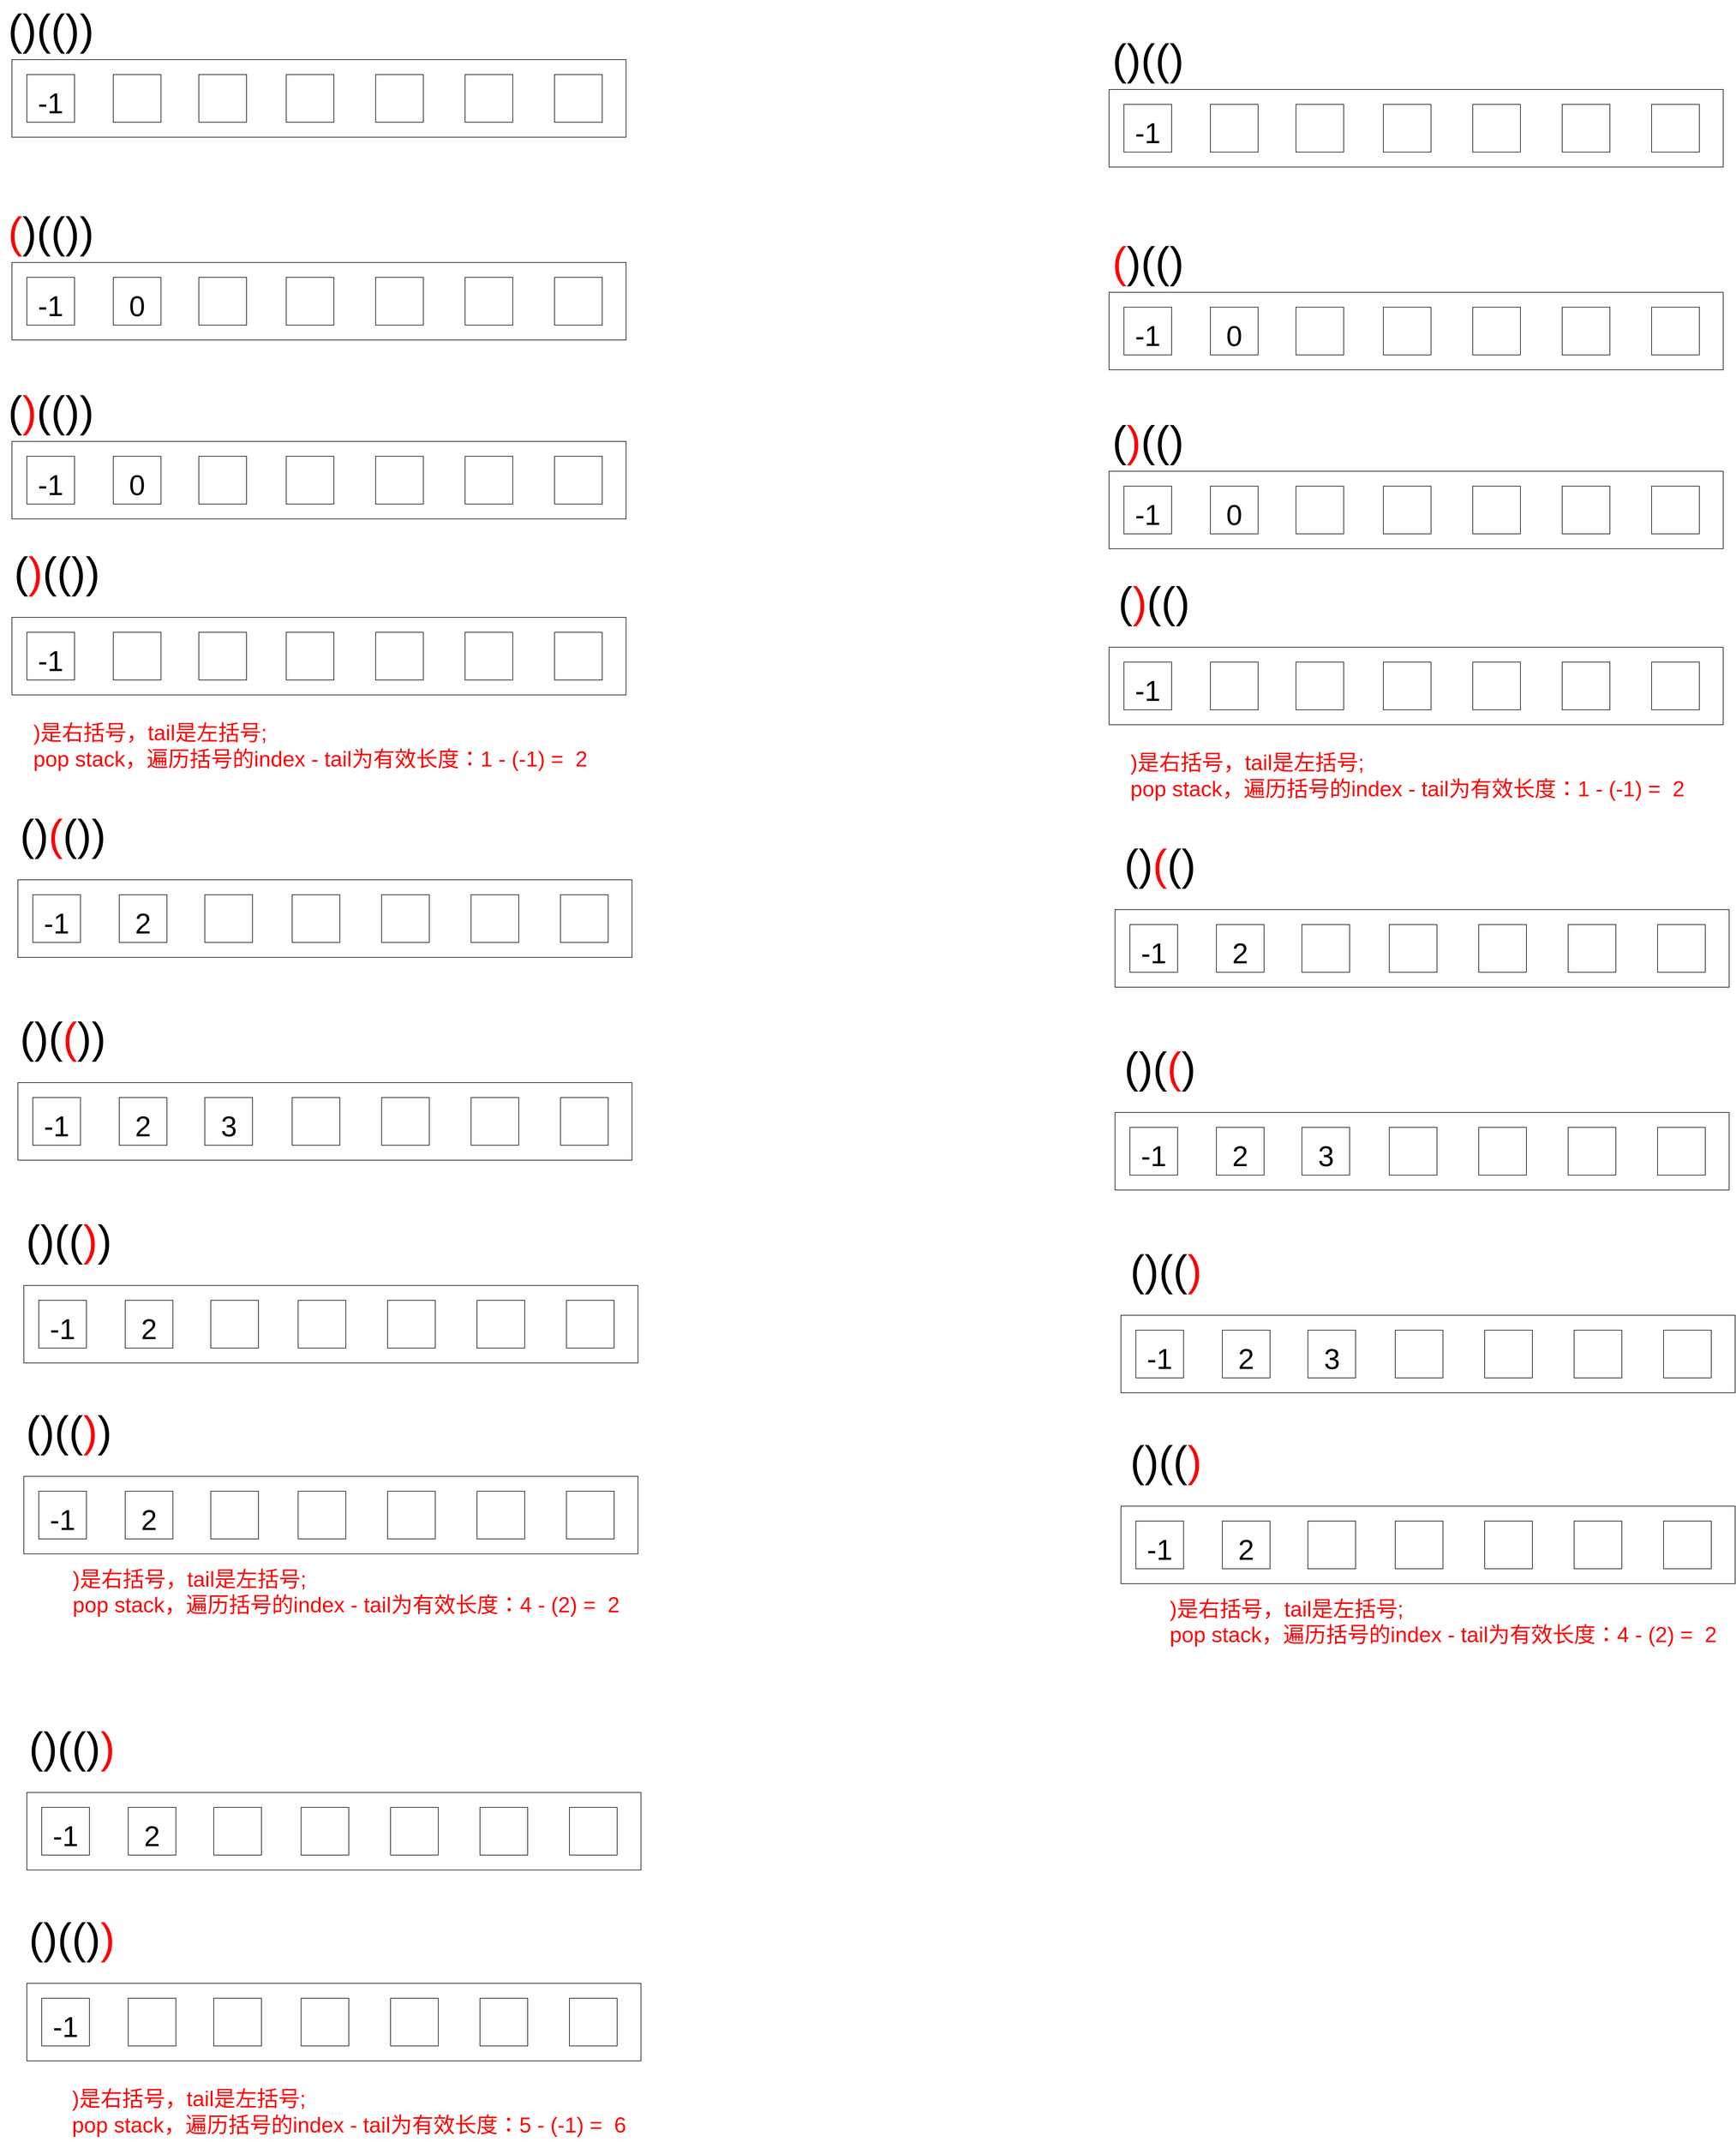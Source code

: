 <mxfile version="20.3.0" type="device"><diagram id="WUQCAxO3HqxGWE_MHQ5C" name="第 1 页"><mxGraphModel dx="5980" dy="8650" grid="1" gridSize="10" guides="1" tooltips="1" connect="1" arrows="1" fold="1" page="1" pageScale="1" pageWidth="827" pageHeight="1169" math="0" shadow="0"><root><mxCell id="0"/><mxCell id="1" parent="0"/><mxCell id="_IkV0F1c6fX8kS1eXFyE-2" value="" style="rounded=0;whiteSpace=wrap;html=1;" vertex="1" parent="1"><mxGeometry x="20" y="240" width="1030" height="130" as="geometry"/></mxCell><mxCell id="_IkV0F1c6fX8kS1eXFyE-3" value="&lt;font style=&quot;font-size: 72px;&quot;&gt;()(())&lt;/font&gt;" style="text;html=1;align=center;verticalAlign=middle;resizable=0;points=[];autosize=1;strokeColor=none;fillColor=none;" vertex="1" parent="1"><mxGeometry y="140" width="170" height="100" as="geometry"/></mxCell><mxCell id="_IkV0F1c6fX8kS1eXFyE-4" value="&lt;span style=&quot;font-size: 48px;&quot;&gt;-1&lt;/span&gt;" style="whiteSpace=wrap;html=1;aspect=fixed;fontSize=72;align=center;" vertex="1" parent="1"><mxGeometry x="45" y="265" width="80" height="80" as="geometry"/></mxCell><mxCell id="_IkV0F1c6fX8kS1eXFyE-9" value="" style="whiteSpace=wrap;html=1;aspect=fixed;fontSize=72;align=center;" vertex="1" parent="1"><mxGeometry x="190" y="265" width="80" height="80" as="geometry"/></mxCell><mxCell id="_IkV0F1c6fX8kS1eXFyE-10" value="" style="whiteSpace=wrap;html=1;aspect=fixed;fontSize=72;align=center;" vertex="1" parent="1"><mxGeometry x="333.5" y="265" width="80" height="80" as="geometry"/></mxCell><mxCell id="_IkV0F1c6fX8kS1eXFyE-11" value="" style="whiteSpace=wrap;html=1;aspect=fixed;fontSize=72;align=center;" vertex="1" parent="1"><mxGeometry x="480" y="265" width="80" height="80" as="geometry"/></mxCell><mxCell id="_IkV0F1c6fX8kS1eXFyE-12" value="" style="whiteSpace=wrap;html=1;aspect=fixed;fontSize=72;align=center;" vertex="1" parent="1"><mxGeometry x="630" y="265" width="80" height="80" as="geometry"/></mxCell><mxCell id="_IkV0F1c6fX8kS1eXFyE-13" value="" style="whiteSpace=wrap;html=1;aspect=fixed;fontSize=72;align=center;" vertex="1" parent="1"><mxGeometry x="780" y="265" width="80" height="80" as="geometry"/></mxCell><mxCell id="_IkV0F1c6fX8kS1eXFyE-14" value="" style="whiteSpace=wrap;html=1;aspect=fixed;fontSize=72;align=center;" vertex="1" parent="1"><mxGeometry x="930" y="265" width="80" height="80" as="geometry"/></mxCell><mxCell id="_IkV0F1c6fX8kS1eXFyE-15" value="" style="rounded=0;whiteSpace=wrap;html=1;" vertex="1" parent="1"><mxGeometry x="20" y="580" width="1030" height="130" as="geometry"/></mxCell><mxCell id="_IkV0F1c6fX8kS1eXFyE-16" value="&lt;font style=&quot;font-size: 72px;&quot;&gt;&lt;font color=&quot;#ff0000&quot;&gt;(&lt;/font&gt;)(())&lt;/font&gt;" style="text;html=1;align=center;verticalAlign=middle;resizable=0;points=[];autosize=1;strokeColor=none;fillColor=none;" vertex="1" parent="1"><mxGeometry y="480" width="170" height="100" as="geometry"/></mxCell><mxCell id="_IkV0F1c6fX8kS1eXFyE-17" value="&lt;span style=&quot;font-size: 48px;&quot;&gt;-1&lt;/span&gt;" style="whiteSpace=wrap;html=1;aspect=fixed;fontSize=72;align=center;" vertex="1" parent="1"><mxGeometry x="45" y="605" width="80" height="80" as="geometry"/></mxCell><mxCell id="_IkV0F1c6fX8kS1eXFyE-18" value="&lt;font style=&quot;font-size: 48px;&quot;&gt;0&lt;/font&gt;" style="whiteSpace=wrap;html=1;aspect=fixed;fontSize=72;align=center;" vertex="1" parent="1"><mxGeometry x="190" y="605" width="80" height="80" as="geometry"/></mxCell><mxCell id="_IkV0F1c6fX8kS1eXFyE-19" value="" style="whiteSpace=wrap;html=1;aspect=fixed;fontSize=72;align=center;" vertex="1" parent="1"><mxGeometry x="333.5" y="605" width="80" height="80" as="geometry"/></mxCell><mxCell id="_IkV0F1c6fX8kS1eXFyE-20" value="" style="whiteSpace=wrap;html=1;aspect=fixed;fontSize=72;align=center;" vertex="1" parent="1"><mxGeometry x="480" y="605" width="80" height="80" as="geometry"/></mxCell><mxCell id="_IkV0F1c6fX8kS1eXFyE-21" value="" style="whiteSpace=wrap;html=1;aspect=fixed;fontSize=72;align=center;" vertex="1" parent="1"><mxGeometry x="630" y="605" width="80" height="80" as="geometry"/></mxCell><mxCell id="_IkV0F1c6fX8kS1eXFyE-22" value="" style="whiteSpace=wrap;html=1;aspect=fixed;fontSize=72;align=center;" vertex="1" parent="1"><mxGeometry x="780" y="605" width="80" height="80" as="geometry"/></mxCell><mxCell id="_IkV0F1c6fX8kS1eXFyE-23" value="" style="whiteSpace=wrap;html=1;aspect=fixed;fontSize=72;align=center;" vertex="1" parent="1"><mxGeometry x="930" y="605" width="80" height="80" as="geometry"/></mxCell><mxCell id="_IkV0F1c6fX8kS1eXFyE-24" value="" style="rounded=0;whiteSpace=wrap;html=1;" vertex="1" parent="1"><mxGeometry x="20" y="880" width="1030" height="130" as="geometry"/></mxCell><mxCell id="_IkV0F1c6fX8kS1eXFyE-25" value="&lt;font style=&quot;font-size: 72px;&quot;&gt;(&lt;font color=&quot;#ff0000&quot;&gt;)&lt;/font&gt;(())&lt;/font&gt;" style="text;html=1;align=center;verticalAlign=middle;resizable=0;points=[];autosize=1;strokeColor=none;fillColor=none;" vertex="1" parent="1"><mxGeometry y="780" width="170" height="100" as="geometry"/></mxCell><mxCell id="_IkV0F1c6fX8kS1eXFyE-26" value="&lt;span style=&quot;font-size: 48px;&quot;&gt;-1&lt;/span&gt;" style="whiteSpace=wrap;html=1;aspect=fixed;fontSize=72;align=center;" vertex="1" parent="1"><mxGeometry x="45" y="905" width="80" height="80" as="geometry"/></mxCell><mxCell id="_IkV0F1c6fX8kS1eXFyE-27" value="&lt;font style=&quot;font-size: 48px;&quot;&gt;0&lt;/font&gt;" style="whiteSpace=wrap;html=1;aspect=fixed;fontSize=72;align=center;" vertex="1" parent="1"><mxGeometry x="190" y="905" width="80" height="80" as="geometry"/></mxCell><mxCell id="_IkV0F1c6fX8kS1eXFyE-28" value="" style="whiteSpace=wrap;html=1;aspect=fixed;fontSize=72;align=center;" vertex="1" parent="1"><mxGeometry x="333.5" y="905" width="80" height="80" as="geometry"/></mxCell><mxCell id="_IkV0F1c6fX8kS1eXFyE-29" value="" style="whiteSpace=wrap;html=1;aspect=fixed;fontSize=72;align=center;" vertex="1" parent="1"><mxGeometry x="480" y="905" width="80" height="80" as="geometry"/></mxCell><mxCell id="_IkV0F1c6fX8kS1eXFyE-30" value="" style="whiteSpace=wrap;html=1;aspect=fixed;fontSize=72;align=center;" vertex="1" parent="1"><mxGeometry x="630" y="905" width="80" height="80" as="geometry"/></mxCell><mxCell id="_IkV0F1c6fX8kS1eXFyE-31" value="" style="whiteSpace=wrap;html=1;aspect=fixed;fontSize=72;align=center;" vertex="1" parent="1"><mxGeometry x="780" y="905" width="80" height="80" as="geometry"/></mxCell><mxCell id="_IkV0F1c6fX8kS1eXFyE-32" value="" style="whiteSpace=wrap;html=1;aspect=fixed;fontSize=72;align=center;" vertex="1" parent="1"><mxGeometry x="930" y="905" width="80" height="80" as="geometry"/></mxCell><mxCell id="_IkV0F1c6fX8kS1eXFyE-35" value="&lt;div style=&quot;text-align: left;&quot;&gt;&lt;span style=&quot;background-color: initial;&quot;&gt;)是右括号，tail是左括号;&lt;/span&gt;&lt;/div&gt;&lt;div style=&quot;text-align: left;&quot;&gt;&lt;span style=&quot;background-color: initial;&quot;&gt;pop stack，遍历括号的index - tail为有效长度：1 - (-1) =&amp;nbsp; 2&lt;/span&gt;&lt;/div&gt;" style="text;html=1;align=center;verticalAlign=middle;resizable=0;points=[];autosize=1;strokeColor=none;fillColor=none;fontSize=36;fontColor=#FF0000;" vertex="1" parent="1"><mxGeometry x="45" y="1340" width="950" height="100" as="geometry"/></mxCell><mxCell id="_IkV0F1c6fX8kS1eXFyE-36" value="" style="rounded=0;whiteSpace=wrap;html=1;" vertex="1" parent="1"><mxGeometry x="20" y="1175" width="1030" height="130" as="geometry"/></mxCell><mxCell id="_IkV0F1c6fX8kS1eXFyE-37" value="&lt;font style=&quot;font-size: 72px;&quot;&gt;(&lt;font color=&quot;#ff0000&quot;&gt;)&lt;/font&gt;(())&lt;/font&gt;" style="text;html=1;align=center;verticalAlign=middle;resizable=0;points=[];autosize=1;strokeColor=none;fillColor=none;" vertex="1" parent="1"><mxGeometry x="10" y="1050" width="170" height="100" as="geometry"/></mxCell><mxCell id="_IkV0F1c6fX8kS1eXFyE-38" value="&lt;font style=&quot;font-size: 48px;&quot;&gt;-1&lt;/font&gt;" style="whiteSpace=wrap;html=1;aspect=fixed;fontSize=72;align=center;" vertex="1" parent="1"><mxGeometry x="45" y="1200" width="80" height="80" as="geometry"/></mxCell><mxCell id="_IkV0F1c6fX8kS1eXFyE-39" value="" style="whiteSpace=wrap;html=1;aspect=fixed;fontSize=72;align=center;" vertex="1" parent="1"><mxGeometry x="190" y="1200" width="80" height="80" as="geometry"/></mxCell><mxCell id="_IkV0F1c6fX8kS1eXFyE-40" value="" style="whiteSpace=wrap;html=1;aspect=fixed;fontSize=72;align=center;" vertex="1" parent="1"><mxGeometry x="333.5" y="1200" width="80" height="80" as="geometry"/></mxCell><mxCell id="_IkV0F1c6fX8kS1eXFyE-41" value="" style="whiteSpace=wrap;html=1;aspect=fixed;fontSize=72;align=center;" vertex="1" parent="1"><mxGeometry x="480" y="1200" width="80" height="80" as="geometry"/></mxCell><mxCell id="_IkV0F1c6fX8kS1eXFyE-42" value="" style="whiteSpace=wrap;html=1;aspect=fixed;fontSize=72;align=center;" vertex="1" parent="1"><mxGeometry x="630" y="1200" width="80" height="80" as="geometry"/></mxCell><mxCell id="_IkV0F1c6fX8kS1eXFyE-43" value="" style="whiteSpace=wrap;html=1;aspect=fixed;fontSize=72;align=center;" vertex="1" parent="1"><mxGeometry x="780" y="1200" width="80" height="80" as="geometry"/></mxCell><mxCell id="_IkV0F1c6fX8kS1eXFyE-44" value="" style="whiteSpace=wrap;html=1;aspect=fixed;fontSize=72;align=center;" vertex="1" parent="1"><mxGeometry x="930" y="1200" width="80" height="80" as="geometry"/></mxCell><mxCell id="_IkV0F1c6fX8kS1eXFyE-45" value="" style="rounded=0;whiteSpace=wrap;html=1;" vertex="1" parent="1"><mxGeometry x="30" y="1615" width="1030" height="130" as="geometry"/></mxCell><mxCell id="_IkV0F1c6fX8kS1eXFyE-46" value="&lt;font style=&quot;font-size: 72px;&quot;&gt;()&lt;font color=&quot;#ff0000&quot;&gt;(&lt;/font&gt;())&lt;/font&gt;" style="text;html=1;align=center;verticalAlign=middle;resizable=0;points=[];autosize=1;strokeColor=none;fillColor=none;" vertex="1" parent="1"><mxGeometry x="20" y="1490" width="170" height="100" as="geometry"/></mxCell><mxCell id="_IkV0F1c6fX8kS1eXFyE-47" value="&lt;span style=&quot;font-size: 48px;&quot;&gt;-1&lt;/span&gt;" style="whiteSpace=wrap;html=1;aspect=fixed;fontSize=72;align=center;" vertex="1" parent="1"><mxGeometry x="55" y="1640" width="80" height="80" as="geometry"/></mxCell><mxCell id="_IkV0F1c6fX8kS1eXFyE-48" value="&lt;font style=&quot;font-size: 48px;&quot;&gt;2&lt;/font&gt;" style="whiteSpace=wrap;html=1;aspect=fixed;fontSize=72;align=center;" vertex="1" parent="1"><mxGeometry x="200" y="1640" width="80" height="80" as="geometry"/></mxCell><mxCell id="_IkV0F1c6fX8kS1eXFyE-49" value="" style="whiteSpace=wrap;html=1;aspect=fixed;fontSize=72;align=center;" vertex="1" parent="1"><mxGeometry x="343.5" y="1640" width="80" height="80" as="geometry"/></mxCell><mxCell id="_IkV0F1c6fX8kS1eXFyE-50" value="" style="whiteSpace=wrap;html=1;aspect=fixed;fontSize=72;align=center;" vertex="1" parent="1"><mxGeometry x="490" y="1640" width="80" height="80" as="geometry"/></mxCell><mxCell id="_IkV0F1c6fX8kS1eXFyE-51" value="" style="whiteSpace=wrap;html=1;aspect=fixed;fontSize=72;align=center;" vertex="1" parent="1"><mxGeometry x="640" y="1640" width="80" height="80" as="geometry"/></mxCell><mxCell id="_IkV0F1c6fX8kS1eXFyE-52" value="" style="whiteSpace=wrap;html=1;aspect=fixed;fontSize=72;align=center;" vertex="1" parent="1"><mxGeometry x="790" y="1640" width="80" height="80" as="geometry"/></mxCell><mxCell id="_IkV0F1c6fX8kS1eXFyE-53" value="" style="whiteSpace=wrap;html=1;aspect=fixed;fontSize=72;align=center;" vertex="1" parent="1"><mxGeometry x="940" y="1640" width="80" height="80" as="geometry"/></mxCell><mxCell id="_IkV0F1c6fX8kS1eXFyE-65" value="" style="rounded=0;whiteSpace=wrap;html=1;" vertex="1" parent="1"><mxGeometry x="30" y="1955" width="1030" height="130" as="geometry"/></mxCell><mxCell id="_IkV0F1c6fX8kS1eXFyE-66" value="&lt;font style=&quot;font-size: 72px;&quot;&gt;()(&lt;font color=&quot;#ff0000&quot;&gt;(&lt;/font&gt;))&lt;/font&gt;" style="text;html=1;align=center;verticalAlign=middle;resizable=0;points=[];autosize=1;strokeColor=none;fillColor=none;" vertex="1" parent="1"><mxGeometry x="20" y="1830" width="170" height="100" as="geometry"/></mxCell><mxCell id="_IkV0F1c6fX8kS1eXFyE-67" value="&lt;span style=&quot;font-size: 48px;&quot;&gt;-1&lt;/span&gt;" style="whiteSpace=wrap;html=1;aspect=fixed;fontSize=72;align=center;" vertex="1" parent="1"><mxGeometry x="55" y="1980" width="80" height="80" as="geometry"/></mxCell><mxCell id="_IkV0F1c6fX8kS1eXFyE-68" value="&lt;font style=&quot;font-size: 48px;&quot;&gt;2&lt;/font&gt;" style="whiteSpace=wrap;html=1;aspect=fixed;fontSize=72;align=center;" vertex="1" parent="1"><mxGeometry x="200" y="1980" width="80" height="80" as="geometry"/></mxCell><mxCell id="_IkV0F1c6fX8kS1eXFyE-69" value="&lt;font style=&quot;font-size: 48px;&quot;&gt;3&lt;/font&gt;" style="whiteSpace=wrap;html=1;aspect=fixed;fontSize=72;align=center;" vertex="1" parent="1"><mxGeometry x="343.5" y="1980" width="80" height="80" as="geometry"/></mxCell><mxCell id="_IkV0F1c6fX8kS1eXFyE-70" value="" style="whiteSpace=wrap;html=1;aspect=fixed;fontSize=72;align=center;" vertex="1" parent="1"><mxGeometry x="490" y="1980" width="80" height="80" as="geometry"/></mxCell><mxCell id="_IkV0F1c6fX8kS1eXFyE-71" value="" style="whiteSpace=wrap;html=1;aspect=fixed;fontSize=72;align=center;" vertex="1" parent="1"><mxGeometry x="640" y="1980" width="80" height="80" as="geometry"/></mxCell><mxCell id="_IkV0F1c6fX8kS1eXFyE-72" value="" style="whiteSpace=wrap;html=1;aspect=fixed;fontSize=72;align=center;" vertex="1" parent="1"><mxGeometry x="790" y="1980" width="80" height="80" as="geometry"/></mxCell><mxCell id="_IkV0F1c6fX8kS1eXFyE-73" value="" style="whiteSpace=wrap;html=1;aspect=fixed;fontSize=72;align=center;" vertex="1" parent="1"><mxGeometry x="940" y="1980" width="80" height="80" as="geometry"/></mxCell><mxCell id="_IkV0F1c6fX8kS1eXFyE-74" value="" style="rounded=0;whiteSpace=wrap;html=1;" vertex="1" parent="1"><mxGeometry x="40" y="2295" width="1030" height="130" as="geometry"/></mxCell><mxCell id="_IkV0F1c6fX8kS1eXFyE-75" value="&lt;font style=&quot;font-size: 72px;&quot;&gt;()((&lt;font color=&quot;#ff0000&quot;&gt;)&lt;/font&gt;)&lt;/font&gt;" style="text;html=1;align=center;verticalAlign=middle;resizable=0;points=[];autosize=1;strokeColor=none;fillColor=none;" vertex="1" parent="1"><mxGeometry x="30" y="2170" width="170" height="100" as="geometry"/></mxCell><mxCell id="_IkV0F1c6fX8kS1eXFyE-76" value="&lt;span style=&quot;font-size: 48px;&quot;&gt;-1&lt;/span&gt;" style="whiteSpace=wrap;html=1;aspect=fixed;fontSize=72;align=center;" vertex="1" parent="1"><mxGeometry x="65" y="2320" width="80" height="80" as="geometry"/></mxCell><mxCell id="_IkV0F1c6fX8kS1eXFyE-77" value="&lt;font style=&quot;font-size: 48px;&quot;&gt;2&lt;/font&gt;" style="whiteSpace=wrap;html=1;aspect=fixed;fontSize=72;align=center;" vertex="1" parent="1"><mxGeometry x="210" y="2320" width="80" height="80" as="geometry"/></mxCell><mxCell id="_IkV0F1c6fX8kS1eXFyE-78" value="" style="whiteSpace=wrap;html=1;aspect=fixed;fontSize=72;align=center;" vertex="1" parent="1"><mxGeometry x="353.5" y="2320" width="80" height="80" as="geometry"/></mxCell><mxCell id="_IkV0F1c6fX8kS1eXFyE-79" value="" style="whiteSpace=wrap;html=1;aspect=fixed;fontSize=72;align=center;" vertex="1" parent="1"><mxGeometry x="500" y="2320" width="80" height="80" as="geometry"/></mxCell><mxCell id="_IkV0F1c6fX8kS1eXFyE-80" value="" style="whiteSpace=wrap;html=1;aspect=fixed;fontSize=72;align=center;" vertex="1" parent="1"><mxGeometry x="650" y="2320" width="80" height="80" as="geometry"/></mxCell><mxCell id="_IkV0F1c6fX8kS1eXFyE-81" value="" style="whiteSpace=wrap;html=1;aspect=fixed;fontSize=72;align=center;" vertex="1" parent="1"><mxGeometry x="800" y="2320" width="80" height="80" as="geometry"/></mxCell><mxCell id="_IkV0F1c6fX8kS1eXFyE-82" value="" style="whiteSpace=wrap;html=1;aspect=fixed;fontSize=72;align=center;" vertex="1" parent="1"><mxGeometry x="950" y="2320" width="80" height="80" as="geometry"/></mxCell><mxCell id="_IkV0F1c6fX8kS1eXFyE-83" value="&lt;div style=&quot;text-align: left;&quot;&gt;&lt;span style=&quot;background-color: initial;&quot;&gt;)是右括号，tail是左括号;&lt;/span&gt;&lt;/div&gt;&lt;div style=&quot;text-align: left;&quot;&gt;&lt;span style=&quot;background-color: initial;&quot;&gt;pop stack，遍历括号的index - tail为有效长度：4 - (2) =&amp;nbsp; 2&lt;/span&gt;&lt;/div&gt;&lt;div style=&quot;text-align: left;&quot;&gt;&lt;span style=&quot;background-color: initial;&quot;&gt;&lt;br&gt;&lt;/span&gt;&lt;/div&gt;" style="text;html=1;align=center;verticalAlign=middle;resizable=0;points=[];autosize=1;strokeColor=none;fillColor=none;fontSize=36;fontColor=#FF0000;" vertex="1" parent="1"><mxGeometry x="110" y="2760" width="940" height="140" as="geometry"/></mxCell><mxCell id="_IkV0F1c6fX8kS1eXFyE-84" value="" style="rounded=0;whiteSpace=wrap;html=1;" vertex="1" parent="1"><mxGeometry x="40" y="2615" width="1030" height="130" as="geometry"/></mxCell><mxCell id="_IkV0F1c6fX8kS1eXFyE-85" value="&lt;font style=&quot;font-size: 72px;&quot;&gt;()((&lt;font color=&quot;#ff0000&quot;&gt;)&lt;/font&gt;)&lt;/font&gt;" style="text;html=1;align=center;verticalAlign=middle;resizable=0;points=[];autosize=1;strokeColor=none;fillColor=none;" vertex="1" parent="1"><mxGeometry x="30" y="2490" width="170" height="100" as="geometry"/></mxCell><mxCell id="_IkV0F1c6fX8kS1eXFyE-86" value="&lt;span style=&quot;font-size: 48px;&quot;&gt;-1&lt;/span&gt;" style="whiteSpace=wrap;html=1;aspect=fixed;fontSize=72;align=center;" vertex="1" parent="1"><mxGeometry x="65" y="2640" width="80" height="80" as="geometry"/></mxCell><mxCell id="_IkV0F1c6fX8kS1eXFyE-87" value="&lt;font style=&quot;font-size: 48px;&quot;&gt;2&lt;/font&gt;" style="whiteSpace=wrap;html=1;aspect=fixed;fontSize=72;align=center;" vertex="1" parent="1"><mxGeometry x="210" y="2640" width="80" height="80" as="geometry"/></mxCell><mxCell id="_IkV0F1c6fX8kS1eXFyE-88" value="" style="whiteSpace=wrap;html=1;aspect=fixed;fontSize=72;align=center;" vertex="1" parent="1"><mxGeometry x="353.5" y="2640" width="80" height="80" as="geometry"/></mxCell><mxCell id="_IkV0F1c6fX8kS1eXFyE-89" value="" style="whiteSpace=wrap;html=1;aspect=fixed;fontSize=72;align=center;" vertex="1" parent="1"><mxGeometry x="500" y="2640" width="80" height="80" as="geometry"/></mxCell><mxCell id="_IkV0F1c6fX8kS1eXFyE-90" value="" style="whiteSpace=wrap;html=1;aspect=fixed;fontSize=72;align=center;" vertex="1" parent="1"><mxGeometry x="650" y="2640" width="80" height="80" as="geometry"/></mxCell><mxCell id="_IkV0F1c6fX8kS1eXFyE-91" value="" style="whiteSpace=wrap;html=1;aspect=fixed;fontSize=72;align=center;" vertex="1" parent="1"><mxGeometry x="800" y="2640" width="80" height="80" as="geometry"/></mxCell><mxCell id="_IkV0F1c6fX8kS1eXFyE-92" value="" style="whiteSpace=wrap;html=1;aspect=fixed;fontSize=72;align=center;" vertex="1" parent="1"><mxGeometry x="950" y="2640" width="80" height="80" as="geometry"/></mxCell><mxCell id="_IkV0F1c6fX8kS1eXFyE-93" value="" style="rounded=0;whiteSpace=wrap;html=1;" vertex="1" parent="1"><mxGeometry x="45" y="3145" width="1030" height="130" as="geometry"/></mxCell><mxCell id="_IkV0F1c6fX8kS1eXFyE-94" value="&lt;font style=&quot;font-size: 72px;&quot;&gt;()(()&lt;font color=&quot;#ff0000&quot;&gt;)&lt;/font&gt;&lt;/font&gt;" style="text;html=1;align=center;verticalAlign=middle;resizable=0;points=[];autosize=1;strokeColor=none;fillColor=none;" vertex="1" parent="1"><mxGeometry x="35" y="3020" width="170" height="100" as="geometry"/></mxCell><mxCell id="_IkV0F1c6fX8kS1eXFyE-95" value="&lt;span style=&quot;font-size: 48px;&quot;&gt;-1&lt;/span&gt;" style="whiteSpace=wrap;html=1;aspect=fixed;fontSize=72;align=center;" vertex="1" parent="1"><mxGeometry x="70" y="3170" width="80" height="80" as="geometry"/></mxCell><mxCell id="_IkV0F1c6fX8kS1eXFyE-96" value="&lt;font style=&quot;font-size: 48px;&quot;&gt;2&lt;/font&gt;" style="whiteSpace=wrap;html=1;aspect=fixed;fontSize=72;align=center;" vertex="1" parent="1"><mxGeometry x="215" y="3170" width="80" height="80" as="geometry"/></mxCell><mxCell id="_IkV0F1c6fX8kS1eXFyE-97" value="" style="whiteSpace=wrap;html=1;aspect=fixed;fontSize=72;align=center;" vertex="1" parent="1"><mxGeometry x="358.5" y="3170" width="80" height="80" as="geometry"/></mxCell><mxCell id="_IkV0F1c6fX8kS1eXFyE-98" value="" style="whiteSpace=wrap;html=1;aspect=fixed;fontSize=72;align=center;" vertex="1" parent="1"><mxGeometry x="505" y="3170" width="80" height="80" as="geometry"/></mxCell><mxCell id="_IkV0F1c6fX8kS1eXFyE-99" value="" style="whiteSpace=wrap;html=1;aspect=fixed;fontSize=72;align=center;" vertex="1" parent="1"><mxGeometry x="655" y="3170" width="80" height="80" as="geometry"/></mxCell><mxCell id="_IkV0F1c6fX8kS1eXFyE-100" value="" style="whiteSpace=wrap;html=1;aspect=fixed;fontSize=72;align=center;" vertex="1" parent="1"><mxGeometry x="805" y="3170" width="80" height="80" as="geometry"/></mxCell><mxCell id="_IkV0F1c6fX8kS1eXFyE-101" value="" style="whiteSpace=wrap;html=1;aspect=fixed;fontSize=72;align=center;" vertex="1" parent="1"><mxGeometry x="955" y="3170" width="80" height="80" as="geometry"/></mxCell><mxCell id="_IkV0F1c6fX8kS1eXFyE-102" value="&lt;div style=&quot;text-align: left;&quot;&gt;&lt;span style=&quot;background-color: initial;&quot;&gt;)是右括号，tail是左括号;&lt;/span&gt;&lt;/div&gt;&lt;div style=&quot;text-align: left;&quot;&gt;&lt;span style=&quot;background-color: initial;&quot;&gt;pop stack，遍历括号的index - tail为有效长度：5 - (-1) =&amp;nbsp; 6&lt;/span&gt;&lt;/div&gt;" style="text;html=1;align=center;verticalAlign=middle;resizable=0;points=[];autosize=1;strokeColor=none;fillColor=none;fontSize=36;fontColor=#FF0000;" vertex="1" parent="1"><mxGeometry x="110" y="3630" width="950" height="100" as="geometry"/></mxCell><mxCell id="_IkV0F1c6fX8kS1eXFyE-103" value="" style="rounded=0;whiteSpace=wrap;html=1;" vertex="1" parent="1"><mxGeometry x="45" y="3465" width="1030" height="130" as="geometry"/></mxCell><mxCell id="_IkV0F1c6fX8kS1eXFyE-104" value="&lt;font style=&quot;font-size: 72px;&quot;&gt;()(()&lt;font color=&quot;#ff0000&quot;&gt;)&lt;/font&gt;&lt;/font&gt;" style="text;html=1;align=center;verticalAlign=middle;resizable=0;points=[];autosize=1;strokeColor=none;fillColor=none;" vertex="1" parent="1"><mxGeometry x="35" y="3340" width="170" height="100" as="geometry"/></mxCell><mxCell id="_IkV0F1c6fX8kS1eXFyE-105" value="&lt;span style=&quot;font-size: 48px;&quot;&gt;-1&lt;/span&gt;" style="whiteSpace=wrap;html=1;aspect=fixed;fontSize=72;align=center;" vertex="1" parent="1"><mxGeometry x="70" y="3490" width="80" height="80" as="geometry"/></mxCell><mxCell id="_IkV0F1c6fX8kS1eXFyE-106" value="" style="whiteSpace=wrap;html=1;aspect=fixed;fontSize=72;align=center;" vertex="1" parent="1"><mxGeometry x="215" y="3490" width="80" height="80" as="geometry"/></mxCell><mxCell id="_IkV0F1c6fX8kS1eXFyE-107" value="" style="whiteSpace=wrap;html=1;aspect=fixed;fontSize=72;align=center;" vertex="1" parent="1"><mxGeometry x="358.5" y="3490" width="80" height="80" as="geometry"/></mxCell><mxCell id="_IkV0F1c6fX8kS1eXFyE-108" value="" style="whiteSpace=wrap;html=1;aspect=fixed;fontSize=72;align=center;" vertex="1" parent="1"><mxGeometry x="505" y="3490" width="80" height="80" as="geometry"/></mxCell><mxCell id="_IkV0F1c6fX8kS1eXFyE-109" value="" style="whiteSpace=wrap;html=1;aspect=fixed;fontSize=72;align=center;" vertex="1" parent="1"><mxGeometry x="655" y="3490" width="80" height="80" as="geometry"/></mxCell><mxCell id="_IkV0F1c6fX8kS1eXFyE-110" value="" style="whiteSpace=wrap;html=1;aspect=fixed;fontSize=72;align=center;" vertex="1" parent="1"><mxGeometry x="805" y="3490" width="80" height="80" as="geometry"/></mxCell><mxCell id="_IkV0F1c6fX8kS1eXFyE-111" value="" style="whiteSpace=wrap;html=1;aspect=fixed;fontSize=72;align=center;" vertex="1" parent="1"><mxGeometry x="955" y="3490" width="80" height="80" as="geometry"/></mxCell><mxCell id="_IkV0F1c6fX8kS1eXFyE-114" value="" style="rounded=0;whiteSpace=wrap;html=1;" vertex="1" parent="1"><mxGeometry x="1860" y="290" width="1030" height="130" as="geometry"/></mxCell><mxCell id="_IkV0F1c6fX8kS1eXFyE-115" value="&lt;font style=&quot;font-size: 72px;&quot;&gt;()(()&lt;/font&gt;" style="text;html=1;align=center;verticalAlign=middle;resizable=0;points=[];autosize=1;strokeColor=none;fillColor=none;" vertex="1" parent="1"><mxGeometry x="1855" y="190" width="140" height="100" as="geometry"/></mxCell><mxCell id="_IkV0F1c6fX8kS1eXFyE-116" value="&lt;span style=&quot;font-size: 48px;&quot;&gt;-1&lt;/span&gt;" style="whiteSpace=wrap;html=1;aspect=fixed;fontSize=72;align=center;" vertex="1" parent="1"><mxGeometry x="1885" y="315" width="80" height="80" as="geometry"/></mxCell><mxCell id="_IkV0F1c6fX8kS1eXFyE-117" value="" style="whiteSpace=wrap;html=1;aspect=fixed;fontSize=72;align=center;" vertex="1" parent="1"><mxGeometry x="2030" y="315" width="80" height="80" as="geometry"/></mxCell><mxCell id="_IkV0F1c6fX8kS1eXFyE-118" value="" style="whiteSpace=wrap;html=1;aspect=fixed;fontSize=72;align=center;" vertex="1" parent="1"><mxGeometry x="2173.5" y="315" width="80" height="80" as="geometry"/></mxCell><mxCell id="_IkV0F1c6fX8kS1eXFyE-119" value="" style="whiteSpace=wrap;html=1;aspect=fixed;fontSize=72;align=center;" vertex="1" parent="1"><mxGeometry x="2320" y="315" width="80" height="80" as="geometry"/></mxCell><mxCell id="_IkV0F1c6fX8kS1eXFyE-120" value="" style="whiteSpace=wrap;html=1;aspect=fixed;fontSize=72;align=center;" vertex="1" parent="1"><mxGeometry x="2470" y="315" width="80" height="80" as="geometry"/></mxCell><mxCell id="_IkV0F1c6fX8kS1eXFyE-121" value="" style="whiteSpace=wrap;html=1;aspect=fixed;fontSize=72;align=center;" vertex="1" parent="1"><mxGeometry x="2620" y="315" width="80" height="80" as="geometry"/></mxCell><mxCell id="_IkV0F1c6fX8kS1eXFyE-122" value="" style="whiteSpace=wrap;html=1;aspect=fixed;fontSize=72;align=center;" vertex="1" parent="1"><mxGeometry x="2770" y="315" width="80" height="80" as="geometry"/></mxCell><mxCell id="_IkV0F1c6fX8kS1eXFyE-123" value="" style="rounded=0;whiteSpace=wrap;html=1;" vertex="1" parent="1"><mxGeometry x="1860" y="630" width="1030" height="130" as="geometry"/></mxCell><mxCell id="_IkV0F1c6fX8kS1eXFyE-124" value="&lt;span style=&quot;font-size: 72px;&quot;&gt;&lt;font color=&quot;#ff0000&quot;&gt;(&lt;/font&gt;)(()&lt;/span&gt;" style="text;html=1;align=center;verticalAlign=middle;resizable=0;points=[];autosize=1;strokeColor=none;fillColor=none;" vertex="1" parent="1"><mxGeometry x="1855" y="530" width="140" height="100" as="geometry"/></mxCell><mxCell id="_IkV0F1c6fX8kS1eXFyE-125" value="&lt;span style=&quot;font-size: 48px;&quot;&gt;-1&lt;/span&gt;" style="whiteSpace=wrap;html=1;aspect=fixed;fontSize=72;align=center;" vertex="1" parent="1"><mxGeometry x="1885" y="655" width="80" height="80" as="geometry"/></mxCell><mxCell id="_IkV0F1c6fX8kS1eXFyE-126" value="&lt;font style=&quot;font-size: 48px;&quot;&gt;0&lt;/font&gt;" style="whiteSpace=wrap;html=1;aspect=fixed;fontSize=72;align=center;" vertex="1" parent="1"><mxGeometry x="2030" y="655" width="80" height="80" as="geometry"/></mxCell><mxCell id="_IkV0F1c6fX8kS1eXFyE-127" value="" style="whiteSpace=wrap;html=1;aspect=fixed;fontSize=72;align=center;" vertex="1" parent="1"><mxGeometry x="2173.5" y="655" width="80" height="80" as="geometry"/></mxCell><mxCell id="_IkV0F1c6fX8kS1eXFyE-128" value="" style="whiteSpace=wrap;html=1;aspect=fixed;fontSize=72;align=center;" vertex="1" parent="1"><mxGeometry x="2320" y="655" width="80" height="80" as="geometry"/></mxCell><mxCell id="_IkV0F1c6fX8kS1eXFyE-129" value="" style="whiteSpace=wrap;html=1;aspect=fixed;fontSize=72;align=center;" vertex="1" parent="1"><mxGeometry x="2470" y="655" width="80" height="80" as="geometry"/></mxCell><mxCell id="_IkV0F1c6fX8kS1eXFyE-130" value="" style="whiteSpace=wrap;html=1;aspect=fixed;fontSize=72;align=center;" vertex="1" parent="1"><mxGeometry x="2620" y="655" width="80" height="80" as="geometry"/></mxCell><mxCell id="_IkV0F1c6fX8kS1eXFyE-131" value="" style="whiteSpace=wrap;html=1;aspect=fixed;fontSize=72;align=center;" vertex="1" parent="1"><mxGeometry x="2770" y="655" width="80" height="80" as="geometry"/></mxCell><mxCell id="_IkV0F1c6fX8kS1eXFyE-132" value="" style="rounded=0;whiteSpace=wrap;html=1;" vertex="1" parent="1"><mxGeometry x="1860" y="930" width="1030" height="130" as="geometry"/></mxCell><mxCell id="_IkV0F1c6fX8kS1eXFyE-133" value="&lt;span style=&quot;font-size: 72px;&quot;&gt;(&lt;font color=&quot;#ff0000&quot;&gt;)&lt;/font&gt;(()&lt;/span&gt;" style="text;html=1;align=center;verticalAlign=middle;resizable=0;points=[];autosize=1;strokeColor=none;fillColor=none;" vertex="1" parent="1"><mxGeometry x="1855" y="830" width="140" height="100" as="geometry"/></mxCell><mxCell id="_IkV0F1c6fX8kS1eXFyE-134" value="&lt;span style=&quot;font-size: 48px;&quot;&gt;-1&lt;/span&gt;" style="whiteSpace=wrap;html=1;aspect=fixed;fontSize=72;align=center;" vertex="1" parent="1"><mxGeometry x="1885" y="955" width="80" height="80" as="geometry"/></mxCell><mxCell id="_IkV0F1c6fX8kS1eXFyE-135" value="&lt;font style=&quot;font-size: 48px;&quot;&gt;0&lt;/font&gt;" style="whiteSpace=wrap;html=1;aspect=fixed;fontSize=72;align=center;" vertex="1" parent="1"><mxGeometry x="2030" y="955" width="80" height="80" as="geometry"/></mxCell><mxCell id="_IkV0F1c6fX8kS1eXFyE-136" value="" style="whiteSpace=wrap;html=1;aspect=fixed;fontSize=72;align=center;" vertex="1" parent="1"><mxGeometry x="2173.5" y="955" width="80" height="80" as="geometry"/></mxCell><mxCell id="_IkV0F1c6fX8kS1eXFyE-137" value="" style="whiteSpace=wrap;html=1;aspect=fixed;fontSize=72;align=center;" vertex="1" parent="1"><mxGeometry x="2320" y="955" width="80" height="80" as="geometry"/></mxCell><mxCell id="_IkV0F1c6fX8kS1eXFyE-138" value="" style="whiteSpace=wrap;html=1;aspect=fixed;fontSize=72;align=center;" vertex="1" parent="1"><mxGeometry x="2470" y="955" width="80" height="80" as="geometry"/></mxCell><mxCell id="_IkV0F1c6fX8kS1eXFyE-139" value="" style="whiteSpace=wrap;html=1;aspect=fixed;fontSize=72;align=center;" vertex="1" parent="1"><mxGeometry x="2620" y="955" width="80" height="80" as="geometry"/></mxCell><mxCell id="_IkV0F1c6fX8kS1eXFyE-140" value="" style="whiteSpace=wrap;html=1;aspect=fixed;fontSize=72;align=center;" vertex="1" parent="1"><mxGeometry x="2770" y="955" width="80" height="80" as="geometry"/></mxCell><mxCell id="_IkV0F1c6fX8kS1eXFyE-141" value="&lt;div style=&quot;text-align: left;&quot;&gt;&lt;span style=&quot;background-color: initial;&quot;&gt;)是右括号，tail是左括号;&lt;/span&gt;&lt;/div&gt;&lt;div style=&quot;text-align: left;&quot;&gt;&lt;span style=&quot;background-color: initial;&quot;&gt;pop stack，遍历括号的index - tail为有效长度：1 - (-1) =&amp;nbsp; 2&lt;/span&gt;&lt;/div&gt;" style="text;html=1;align=center;verticalAlign=middle;resizable=0;points=[];autosize=1;strokeColor=none;fillColor=none;fontSize=36;fontColor=#FF0000;" vertex="1" parent="1"><mxGeometry x="1885" y="1390" width="950" height="100" as="geometry"/></mxCell><mxCell id="_IkV0F1c6fX8kS1eXFyE-142" value="" style="rounded=0;whiteSpace=wrap;html=1;" vertex="1" parent="1"><mxGeometry x="1860" y="1225" width="1030" height="130" as="geometry"/></mxCell><mxCell id="_IkV0F1c6fX8kS1eXFyE-143" value="&lt;span style=&quot;font-size: 72px;&quot;&gt;(&lt;font color=&quot;#ff0000&quot;&gt;)&lt;/font&gt;(()&lt;/span&gt;" style="text;html=1;align=center;verticalAlign=middle;resizable=0;points=[];autosize=1;strokeColor=none;fillColor=none;" vertex="1" parent="1"><mxGeometry x="1865" y="1100" width="140" height="100" as="geometry"/></mxCell><mxCell id="_IkV0F1c6fX8kS1eXFyE-144" value="&lt;font style=&quot;font-size: 48px;&quot;&gt;-1&lt;/font&gt;" style="whiteSpace=wrap;html=1;aspect=fixed;fontSize=72;align=center;" vertex="1" parent="1"><mxGeometry x="1885" y="1250" width="80" height="80" as="geometry"/></mxCell><mxCell id="_IkV0F1c6fX8kS1eXFyE-145" value="" style="whiteSpace=wrap;html=1;aspect=fixed;fontSize=72;align=center;" vertex="1" parent="1"><mxGeometry x="2030" y="1250" width="80" height="80" as="geometry"/></mxCell><mxCell id="_IkV0F1c6fX8kS1eXFyE-146" value="" style="whiteSpace=wrap;html=1;aspect=fixed;fontSize=72;align=center;" vertex="1" parent="1"><mxGeometry x="2173.5" y="1250" width="80" height="80" as="geometry"/></mxCell><mxCell id="_IkV0F1c6fX8kS1eXFyE-147" value="" style="whiteSpace=wrap;html=1;aspect=fixed;fontSize=72;align=center;" vertex="1" parent="1"><mxGeometry x="2320" y="1250" width="80" height="80" as="geometry"/></mxCell><mxCell id="_IkV0F1c6fX8kS1eXFyE-148" value="" style="whiteSpace=wrap;html=1;aspect=fixed;fontSize=72;align=center;" vertex="1" parent="1"><mxGeometry x="2470" y="1250" width="80" height="80" as="geometry"/></mxCell><mxCell id="_IkV0F1c6fX8kS1eXFyE-149" value="" style="whiteSpace=wrap;html=1;aspect=fixed;fontSize=72;align=center;" vertex="1" parent="1"><mxGeometry x="2620" y="1250" width="80" height="80" as="geometry"/></mxCell><mxCell id="_IkV0F1c6fX8kS1eXFyE-150" value="" style="whiteSpace=wrap;html=1;aspect=fixed;fontSize=72;align=center;" vertex="1" parent="1"><mxGeometry x="2770" y="1250" width="80" height="80" as="geometry"/></mxCell><mxCell id="_IkV0F1c6fX8kS1eXFyE-151" value="" style="rounded=0;whiteSpace=wrap;html=1;" vertex="1" parent="1"><mxGeometry x="1870" y="1665" width="1030" height="130" as="geometry"/></mxCell><mxCell id="_IkV0F1c6fX8kS1eXFyE-152" value="&lt;span style=&quot;font-size: 72px;&quot;&gt;()&lt;font color=&quot;#ff0000&quot;&gt;(&lt;/font&gt;()&lt;/span&gt;" style="text;html=1;align=center;verticalAlign=middle;resizable=0;points=[];autosize=1;strokeColor=none;fillColor=none;" vertex="1" parent="1"><mxGeometry x="1875" y="1540" width="140" height="100" as="geometry"/></mxCell><mxCell id="_IkV0F1c6fX8kS1eXFyE-153" value="&lt;span style=&quot;font-size: 48px;&quot;&gt;-1&lt;/span&gt;" style="whiteSpace=wrap;html=1;aspect=fixed;fontSize=72;align=center;" vertex="1" parent="1"><mxGeometry x="1895" y="1690" width="80" height="80" as="geometry"/></mxCell><mxCell id="_IkV0F1c6fX8kS1eXFyE-154" value="&lt;font style=&quot;font-size: 48px;&quot;&gt;2&lt;/font&gt;" style="whiteSpace=wrap;html=1;aspect=fixed;fontSize=72;align=center;" vertex="1" parent="1"><mxGeometry x="2040" y="1690" width="80" height="80" as="geometry"/></mxCell><mxCell id="_IkV0F1c6fX8kS1eXFyE-155" value="" style="whiteSpace=wrap;html=1;aspect=fixed;fontSize=72;align=center;" vertex="1" parent="1"><mxGeometry x="2183.5" y="1690" width="80" height="80" as="geometry"/></mxCell><mxCell id="_IkV0F1c6fX8kS1eXFyE-156" value="" style="whiteSpace=wrap;html=1;aspect=fixed;fontSize=72;align=center;" vertex="1" parent="1"><mxGeometry x="2330" y="1690" width="80" height="80" as="geometry"/></mxCell><mxCell id="_IkV0F1c6fX8kS1eXFyE-157" value="" style="whiteSpace=wrap;html=1;aspect=fixed;fontSize=72;align=center;" vertex="1" parent="1"><mxGeometry x="2480" y="1690" width="80" height="80" as="geometry"/></mxCell><mxCell id="_IkV0F1c6fX8kS1eXFyE-158" value="" style="whiteSpace=wrap;html=1;aspect=fixed;fontSize=72;align=center;" vertex="1" parent="1"><mxGeometry x="2630" y="1690" width="80" height="80" as="geometry"/></mxCell><mxCell id="_IkV0F1c6fX8kS1eXFyE-159" value="" style="whiteSpace=wrap;html=1;aspect=fixed;fontSize=72;align=center;" vertex="1" parent="1"><mxGeometry x="2780" y="1690" width="80" height="80" as="geometry"/></mxCell><mxCell id="_IkV0F1c6fX8kS1eXFyE-160" value="" style="rounded=0;whiteSpace=wrap;html=1;" vertex="1" parent="1"><mxGeometry x="1870" y="2005" width="1030" height="130" as="geometry"/></mxCell><mxCell id="_IkV0F1c6fX8kS1eXFyE-161" value="&lt;span style=&quot;font-size: 72px;&quot;&gt;()(&lt;font color=&quot;#ff0000&quot;&gt;(&lt;/font&gt;)&lt;/span&gt;" style="text;html=1;align=center;verticalAlign=middle;resizable=0;points=[];autosize=1;strokeColor=none;fillColor=none;" vertex="1" parent="1"><mxGeometry x="1875" y="1880" width="140" height="100" as="geometry"/></mxCell><mxCell id="_IkV0F1c6fX8kS1eXFyE-162" value="&lt;span style=&quot;font-size: 48px;&quot;&gt;-1&lt;/span&gt;" style="whiteSpace=wrap;html=1;aspect=fixed;fontSize=72;align=center;" vertex="1" parent="1"><mxGeometry x="1895" y="2030" width="80" height="80" as="geometry"/></mxCell><mxCell id="_IkV0F1c6fX8kS1eXFyE-163" value="&lt;font style=&quot;font-size: 48px;&quot;&gt;2&lt;/font&gt;" style="whiteSpace=wrap;html=1;aspect=fixed;fontSize=72;align=center;" vertex="1" parent="1"><mxGeometry x="2040" y="2030" width="80" height="80" as="geometry"/></mxCell><mxCell id="_IkV0F1c6fX8kS1eXFyE-164" value="&lt;font style=&quot;font-size: 48px;&quot;&gt;3&lt;/font&gt;" style="whiteSpace=wrap;html=1;aspect=fixed;fontSize=72;align=center;" vertex="1" parent="1"><mxGeometry x="2183.5" y="2030" width="80" height="80" as="geometry"/></mxCell><mxCell id="_IkV0F1c6fX8kS1eXFyE-165" value="" style="whiteSpace=wrap;html=1;aspect=fixed;fontSize=72;align=center;" vertex="1" parent="1"><mxGeometry x="2330" y="2030" width="80" height="80" as="geometry"/></mxCell><mxCell id="_IkV0F1c6fX8kS1eXFyE-166" value="" style="whiteSpace=wrap;html=1;aspect=fixed;fontSize=72;align=center;" vertex="1" parent="1"><mxGeometry x="2480" y="2030" width="80" height="80" as="geometry"/></mxCell><mxCell id="_IkV0F1c6fX8kS1eXFyE-167" value="" style="whiteSpace=wrap;html=1;aspect=fixed;fontSize=72;align=center;" vertex="1" parent="1"><mxGeometry x="2630" y="2030" width="80" height="80" as="geometry"/></mxCell><mxCell id="_IkV0F1c6fX8kS1eXFyE-168" value="" style="whiteSpace=wrap;html=1;aspect=fixed;fontSize=72;align=center;" vertex="1" parent="1"><mxGeometry x="2780" y="2030" width="80" height="80" as="geometry"/></mxCell><mxCell id="_IkV0F1c6fX8kS1eXFyE-169" value="" style="rounded=0;whiteSpace=wrap;html=1;" vertex="1" parent="1"><mxGeometry x="1880" y="2345" width="1030" height="130" as="geometry"/></mxCell><mxCell id="_IkV0F1c6fX8kS1eXFyE-170" value="&lt;span style=&quot;font-size: 72px;&quot;&gt;()((&lt;font color=&quot;#ff0000&quot;&gt;)&lt;/font&gt;&lt;/span&gt;" style="text;html=1;align=center;verticalAlign=middle;resizable=0;points=[];autosize=1;strokeColor=none;fillColor=none;" vertex="1" parent="1"><mxGeometry x="1885" y="2220" width="140" height="100" as="geometry"/></mxCell><mxCell id="_IkV0F1c6fX8kS1eXFyE-171" value="&lt;span style=&quot;font-size: 48px;&quot;&gt;-1&lt;/span&gt;" style="whiteSpace=wrap;html=1;aspect=fixed;fontSize=72;align=center;" vertex="1" parent="1"><mxGeometry x="1905" y="2370" width="80" height="80" as="geometry"/></mxCell><mxCell id="_IkV0F1c6fX8kS1eXFyE-172" value="&lt;font style=&quot;font-size: 48px;&quot;&gt;2&lt;/font&gt;" style="whiteSpace=wrap;html=1;aspect=fixed;fontSize=72;align=center;" vertex="1" parent="1"><mxGeometry x="2050" y="2370" width="80" height="80" as="geometry"/></mxCell><mxCell id="_IkV0F1c6fX8kS1eXFyE-173" value="&lt;font style=&quot;font-size: 48px;&quot;&gt;3&lt;/font&gt;" style="whiteSpace=wrap;html=1;aspect=fixed;fontSize=72;align=center;" vertex="1" parent="1"><mxGeometry x="2193.5" y="2370" width="80" height="80" as="geometry"/></mxCell><mxCell id="_IkV0F1c6fX8kS1eXFyE-174" value="" style="whiteSpace=wrap;html=1;aspect=fixed;fontSize=72;align=center;" vertex="1" parent="1"><mxGeometry x="2340" y="2370" width="80" height="80" as="geometry"/></mxCell><mxCell id="_IkV0F1c6fX8kS1eXFyE-175" value="" style="whiteSpace=wrap;html=1;aspect=fixed;fontSize=72;align=center;" vertex="1" parent="1"><mxGeometry x="2490" y="2370" width="80" height="80" as="geometry"/></mxCell><mxCell id="_IkV0F1c6fX8kS1eXFyE-176" value="" style="whiteSpace=wrap;html=1;aspect=fixed;fontSize=72;align=center;" vertex="1" parent="1"><mxGeometry x="2640" y="2370" width="80" height="80" as="geometry"/></mxCell><mxCell id="_IkV0F1c6fX8kS1eXFyE-177" value="" style="whiteSpace=wrap;html=1;aspect=fixed;fontSize=72;align=center;" vertex="1" parent="1"><mxGeometry x="2790" y="2370" width="80" height="80" as="geometry"/></mxCell><mxCell id="_IkV0F1c6fX8kS1eXFyE-178" value="&lt;div style=&quot;text-align: left;&quot;&gt;&lt;span style=&quot;background-color: initial;&quot;&gt;)是右括号，tail是左括号;&lt;/span&gt;&lt;/div&gt;&lt;div style=&quot;text-align: left;&quot;&gt;&lt;span style=&quot;background-color: initial;&quot;&gt;pop stack，遍历括号的index - tail为有效长度：4 - (2) =&amp;nbsp; 2&lt;/span&gt;&lt;/div&gt;&lt;div style=&quot;text-align: left;&quot;&gt;&lt;span style=&quot;background-color: initial;&quot;&gt;&lt;br&gt;&lt;/span&gt;&lt;/div&gt;" style="text;html=1;align=center;verticalAlign=middle;resizable=0;points=[];autosize=1;strokeColor=none;fillColor=none;fontSize=36;fontColor=#FF0000;" vertex="1" parent="1"><mxGeometry x="1950" y="2810" width="940" height="140" as="geometry"/></mxCell><mxCell id="_IkV0F1c6fX8kS1eXFyE-179" value="" style="rounded=0;whiteSpace=wrap;html=1;" vertex="1" parent="1"><mxGeometry x="1880" y="2665" width="1030" height="130" as="geometry"/></mxCell><mxCell id="_IkV0F1c6fX8kS1eXFyE-180" value="&lt;span style=&quot;font-size: 72px;&quot;&gt;()((&lt;font color=&quot;#ff0000&quot;&gt;)&lt;/font&gt;&lt;/span&gt;" style="text;html=1;align=center;verticalAlign=middle;resizable=0;points=[];autosize=1;strokeColor=none;fillColor=none;" vertex="1" parent="1"><mxGeometry x="1885" y="2540" width="140" height="100" as="geometry"/></mxCell><mxCell id="_IkV0F1c6fX8kS1eXFyE-181" value="&lt;span style=&quot;font-size: 48px;&quot;&gt;-1&lt;/span&gt;" style="whiteSpace=wrap;html=1;aspect=fixed;fontSize=72;align=center;" vertex="1" parent="1"><mxGeometry x="1905" y="2690" width="80" height="80" as="geometry"/></mxCell><mxCell id="_IkV0F1c6fX8kS1eXFyE-182" value="&lt;font style=&quot;font-size: 48px;&quot;&gt;2&lt;/font&gt;" style="whiteSpace=wrap;html=1;aspect=fixed;fontSize=72;align=center;" vertex="1" parent="1"><mxGeometry x="2050" y="2690" width="80" height="80" as="geometry"/></mxCell><mxCell id="_IkV0F1c6fX8kS1eXFyE-183" value="" style="whiteSpace=wrap;html=1;aspect=fixed;fontSize=72;align=center;" vertex="1" parent="1"><mxGeometry x="2193.5" y="2690" width="80" height="80" as="geometry"/></mxCell><mxCell id="_IkV0F1c6fX8kS1eXFyE-184" value="" style="whiteSpace=wrap;html=1;aspect=fixed;fontSize=72;align=center;" vertex="1" parent="1"><mxGeometry x="2340" y="2690" width="80" height="80" as="geometry"/></mxCell><mxCell id="_IkV0F1c6fX8kS1eXFyE-185" value="" style="whiteSpace=wrap;html=1;aspect=fixed;fontSize=72;align=center;" vertex="1" parent="1"><mxGeometry x="2490" y="2690" width="80" height="80" as="geometry"/></mxCell><mxCell id="_IkV0F1c6fX8kS1eXFyE-186" value="" style="whiteSpace=wrap;html=1;aspect=fixed;fontSize=72;align=center;" vertex="1" parent="1"><mxGeometry x="2640" y="2690" width="80" height="80" as="geometry"/></mxCell><mxCell id="_IkV0F1c6fX8kS1eXFyE-187" value="" style="whiteSpace=wrap;html=1;aspect=fixed;fontSize=72;align=center;" vertex="1" parent="1"><mxGeometry x="2790" y="2690" width="80" height="80" as="geometry"/></mxCell></root></mxGraphModel></diagram></mxfile>